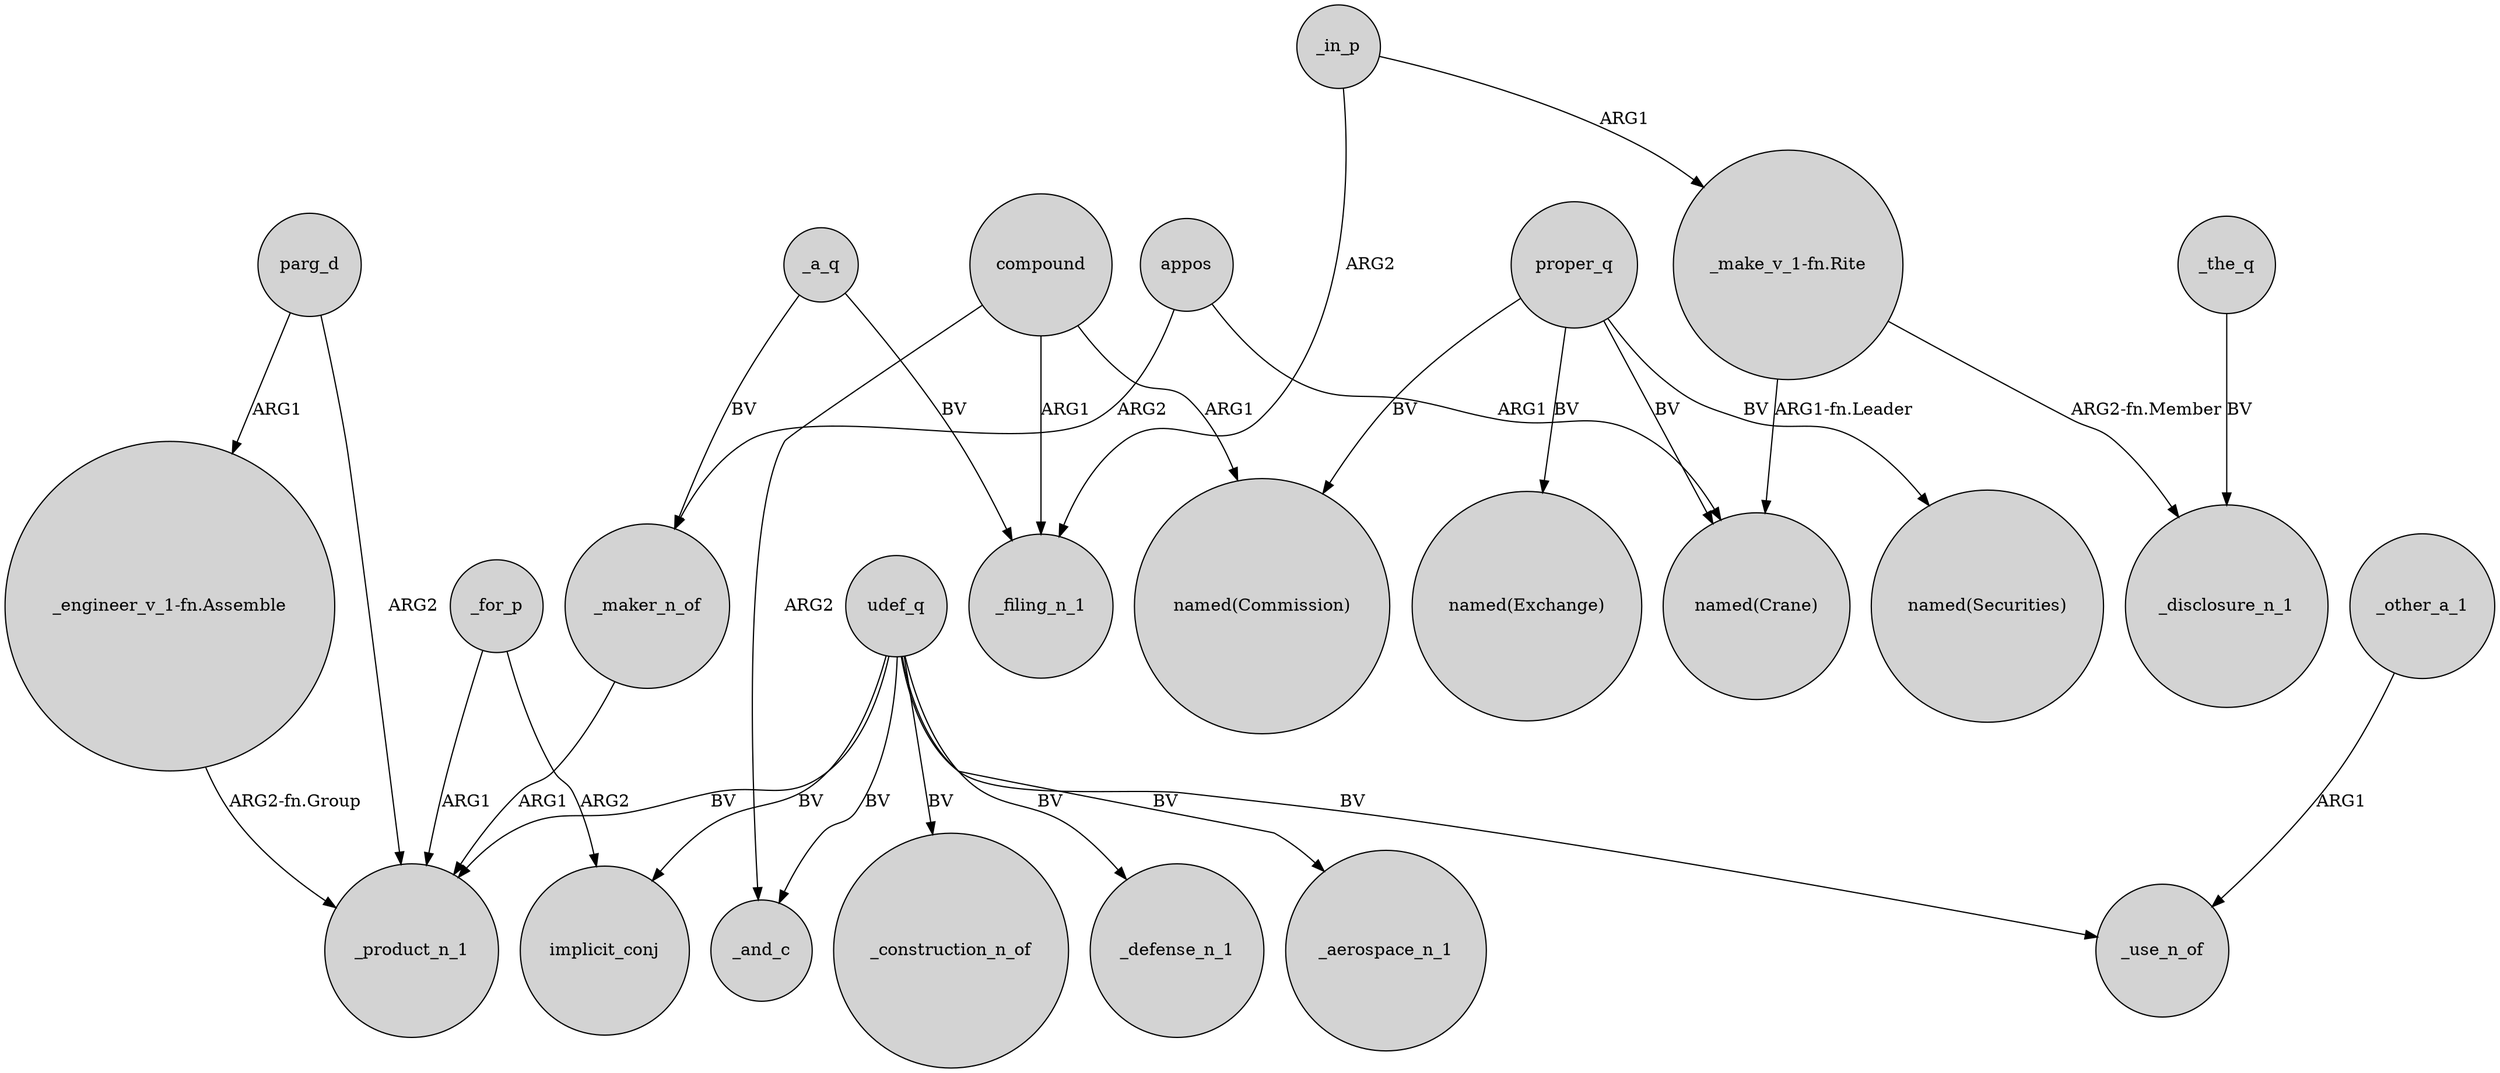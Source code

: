 digraph {
	node [shape=circle style=filled]
	parg_d -> _product_n_1 [label=ARG2]
	compound -> "named(Commission)" [label=ARG1]
	_for_p -> _product_n_1 [label=ARG1]
	proper_q -> "named(Securities)" [label=BV]
	udef_q -> _product_n_1 [label=BV]
	compound -> _filing_n_1 [label=ARG1]
	udef_q -> _defense_n_1 [label=BV]
	udef_q -> _and_c [label=BV]
	proper_q -> "named(Exchange)" [label=BV]
	_a_q -> _filing_n_1 [label=BV]
	compound -> _and_c [label=ARG2]
	proper_q -> "named(Commission)" [label=BV]
	proper_q -> "named(Crane)" [label=BV]
	appos -> "named(Crane)" [label=ARG1]
	appos -> _maker_n_of [label=ARG2]
	_other_a_1 -> _use_n_of [label=ARG1]
	_the_q -> _disclosure_n_1 [label=BV]
	udef_q -> _aerospace_n_1 [label=BV]
	"_make_v_1-fn.Rite" -> _disclosure_n_1 [label="ARG2-fn.Member"]
	udef_q -> _use_n_of [label=BV]
	"_make_v_1-fn.Rite" -> "named(Crane)" [label="ARG1-fn.Leader"]
	udef_q -> _construction_n_of [label=BV]
	_for_p -> implicit_conj [label=ARG2]
	_in_p -> _filing_n_1 [label=ARG2]
	"_engineer_v_1-fn.Assemble" -> _product_n_1 [label="ARG2-fn.Group"]
	_in_p -> "_make_v_1-fn.Rite" [label=ARG1]
	_a_q -> _maker_n_of [label=BV]
	_maker_n_of -> _product_n_1 [label=ARG1]
	udef_q -> implicit_conj [label=BV]
	parg_d -> "_engineer_v_1-fn.Assemble" [label=ARG1]
}
